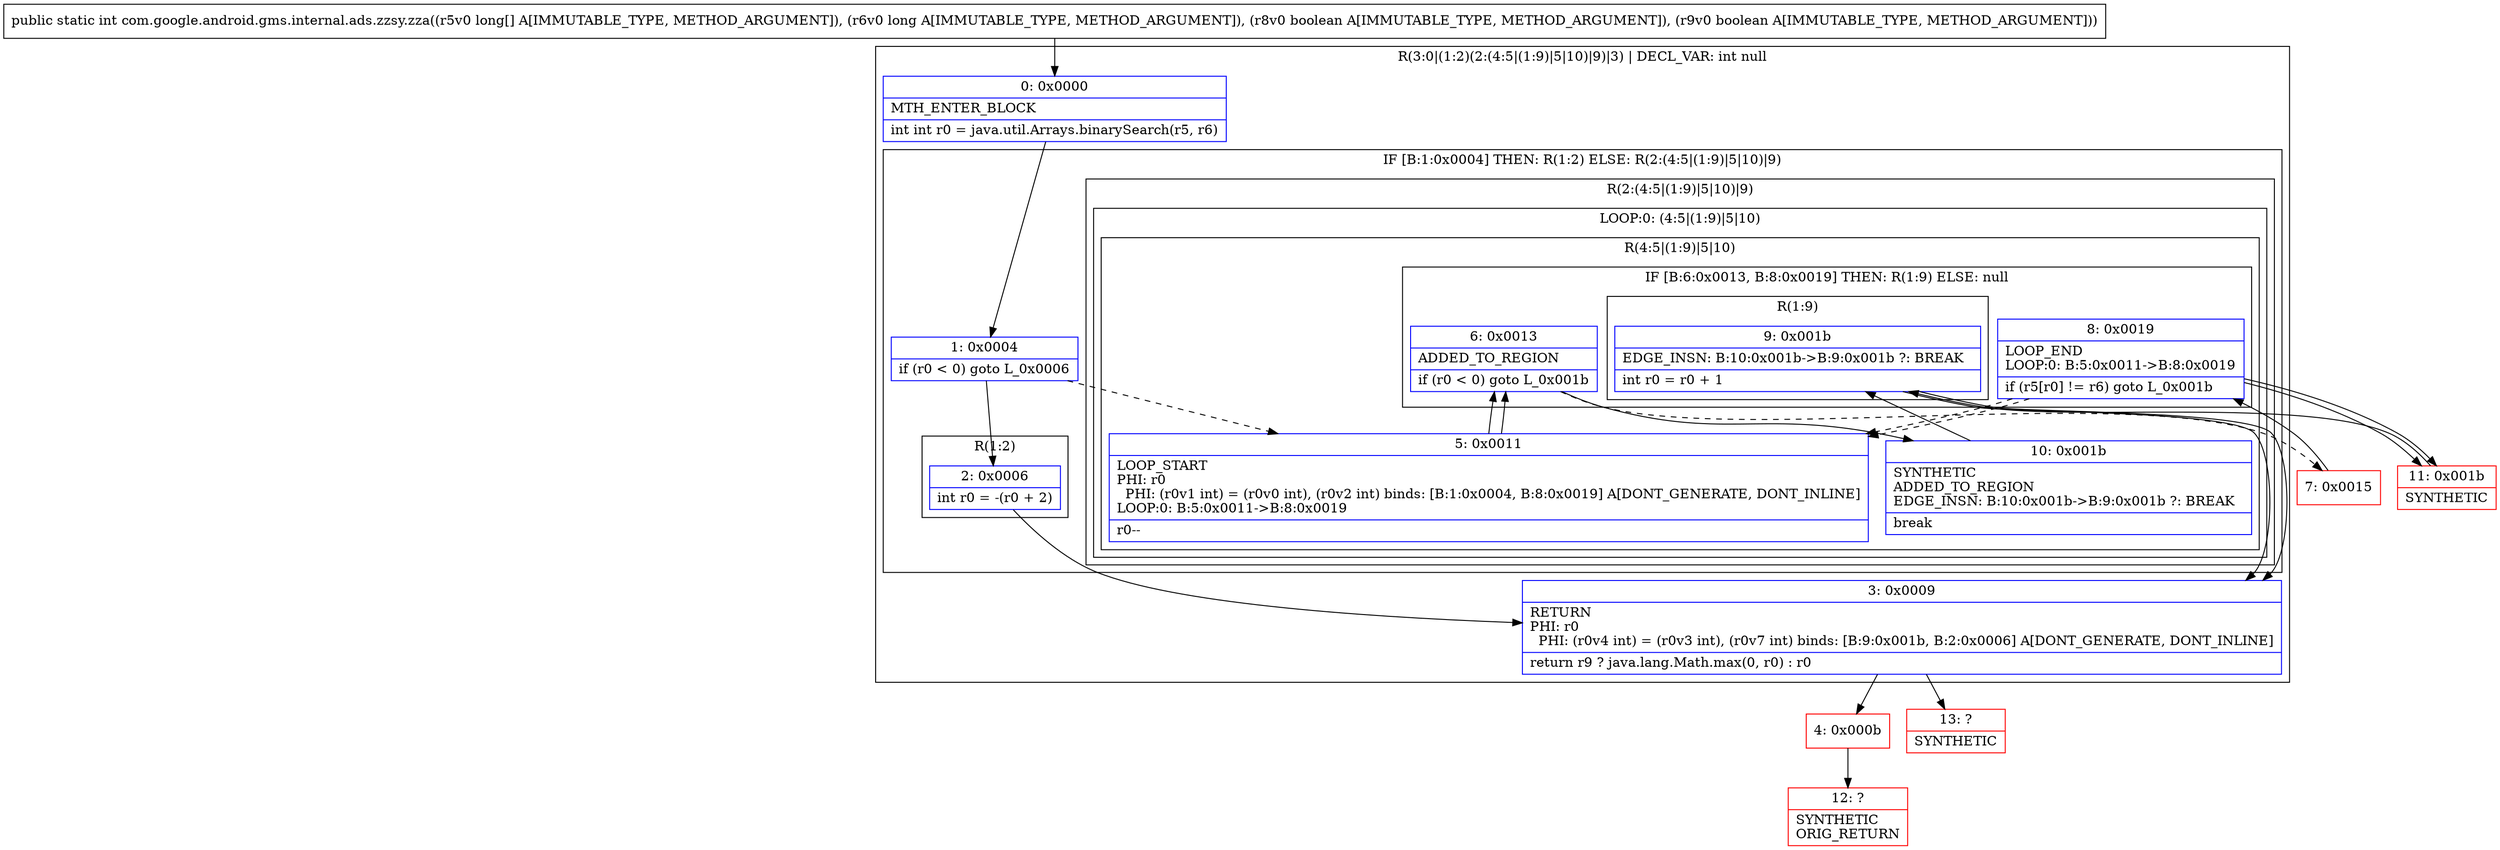 digraph "CFG forcom.google.android.gms.internal.ads.zzsy.zza([JJZZ)I" {
subgraph cluster_Region_191986161 {
label = "R(3:0|(1:2)(2:(4:5|(1:9)|5|10)|9)|3) | DECL_VAR: int null\l";
node [shape=record,color=blue];
Node_0 [shape=record,label="{0\:\ 0x0000|MTH_ENTER_BLOCK\l|int int r0 = java.util.Arrays.binarySearch(r5, r6)\l}"];
subgraph cluster_IfRegion_1655696576 {
label = "IF [B:1:0x0004] THEN: R(1:2) ELSE: R(2:(4:5|(1:9)|5|10)|9)";
node [shape=record,color=blue];
Node_1 [shape=record,label="{1\:\ 0x0004|if (r0 \< 0) goto L_0x0006\l}"];
subgraph cluster_Region_688135828 {
label = "R(1:2)";
node [shape=record,color=blue];
Node_2 [shape=record,label="{2\:\ 0x0006|int r0 = \-(r0 + 2)\l}"];
}
subgraph cluster_Region_1461494480 {
label = "R(2:(4:5|(1:9)|5|10)|9)";
node [shape=record,color=blue];
subgraph cluster_LoopRegion_691684532 {
label = "LOOP:0: (4:5|(1:9)|5|10)";
node [shape=record,color=blue];
Node_8 [shape=record,label="{8\:\ 0x0019|LOOP_END\lLOOP:0: B:5:0x0011\-\>B:8:0x0019\l|if (r5[r0] != r6) goto L_0x001b\l}"];
subgraph cluster_Region_1148572309 {
label = "R(4:5|(1:9)|5|10)";
node [shape=record,color=blue];
Node_5 [shape=record,label="{5\:\ 0x0011|LOOP_START\lPHI: r0 \l  PHI: (r0v1 int) = (r0v0 int), (r0v2 int) binds: [B:1:0x0004, B:8:0x0019] A[DONT_GENERATE, DONT_INLINE]\lLOOP:0: B:5:0x0011\-\>B:8:0x0019\l|r0\-\-\l}"];
subgraph cluster_IfRegion_1127340668 {
label = "IF [B:6:0x0013, B:8:0x0019] THEN: R(1:9) ELSE: null";
node [shape=record,color=blue];
Node_6 [shape=record,label="{6\:\ 0x0013|ADDED_TO_REGION\l|if (r0 \< 0) goto L_0x001b\l}"];
Node_8 [shape=record,label="{8\:\ 0x0019|LOOP_END\lLOOP:0: B:5:0x0011\-\>B:8:0x0019\l|if (r5[r0] != r6) goto L_0x001b\l}"];
subgraph cluster_Region_1583736630 {
label = "R(1:9)";
node [shape=record,color=blue];
Node_9 [shape=record,label="{9\:\ 0x001b|EDGE_INSN: B:10:0x001b\-\>B:9:0x001b ?: BREAK  \l|int r0 = r0 + 1\l}"];
}
}
Node_5 [shape=record,label="{5\:\ 0x0011|LOOP_START\lPHI: r0 \l  PHI: (r0v1 int) = (r0v0 int), (r0v2 int) binds: [B:1:0x0004, B:8:0x0019] A[DONT_GENERATE, DONT_INLINE]\lLOOP:0: B:5:0x0011\-\>B:8:0x0019\l|r0\-\-\l}"];
Node_10 [shape=record,label="{10\:\ 0x001b|SYNTHETIC\lADDED_TO_REGION\lEDGE_INSN: B:10:0x001b\-\>B:9:0x001b ?: BREAK  \l|break\l}"];
}
}
Node_9 [shape=record,label="{9\:\ 0x001b|EDGE_INSN: B:10:0x001b\-\>B:9:0x001b ?: BREAK  \l|int r0 = r0 + 1\l}"];
}
}
Node_3 [shape=record,label="{3\:\ 0x0009|RETURN\lPHI: r0 \l  PHI: (r0v4 int) = (r0v3 int), (r0v7 int) binds: [B:9:0x001b, B:2:0x0006] A[DONT_GENERATE, DONT_INLINE]\l|return r9 ? java.lang.Math.max(0, r0) : r0\l}"];
}
Node_4 [shape=record,color=red,label="{4\:\ 0x000b}"];
Node_7 [shape=record,color=red,label="{7\:\ 0x0015}"];
Node_11 [shape=record,color=red,label="{11\:\ 0x001b|SYNTHETIC\l}"];
Node_12 [shape=record,color=red,label="{12\:\ ?|SYNTHETIC\lORIG_RETURN\l}"];
Node_13 [shape=record,color=red,label="{13\:\ ?|SYNTHETIC\l}"];
MethodNode[shape=record,label="{public static int com.google.android.gms.internal.ads.zzsy.zza((r5v0 long[] A[IMMUTABLE_TYPE, METHOD_ARGUMENT]), (r6v0 long A[IMMUTABLE_TYPE, METHOD_ARGUMENT]), (r8v0 boolean A[IMMUTABLE_TYPE, METHOD_ARGUMENT]), (r9v0 boolean A[IMMUTABLE_TYPE, METHOD_ARGUMENT])) }"];
MethodNode -> Node_0;
Node_0 -> Node_1;
Node_1 -> Node_2;
Node_1 -> Node_5[style=dashed];
Node_2 -> Node_3;
Node_8 -> Node_5[style=dashed];
Node_8 -> Node_11;
Node_5 -> Node_6;
Node_6 -> Node_7[style=dashed];
Node_6 -> Node_10;
Node_8 -> Node_5[style=dashed];
Node_8 -> Node_11;
Node_9 -> Node_3;
Node_5 -> Node_6;
Node_10 -> Node_9;
Node_9 -> Node_3;
Node_3 -> Node_4;
Node_3 -> Node_13;
Node_4 -> Node_12;
Node_7 -> Node_8;
Node_11 -> Node_9;
}

